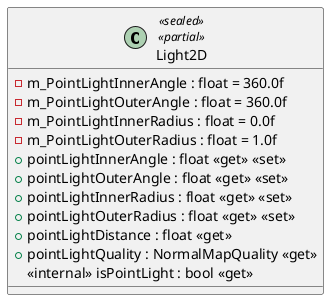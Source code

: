@startuml
class Light2D <<sealed>> <<partial>> {
    - m_PointLightInnerAngle : float = 360.0f
    - m_PointLightOuterAngle : float = 360.0f
    - m_PointLightInnerRadius : float = 0.0f
    - m_PointLightOuterRadius : float = 1.0f
    + pointLightInnerAngle : float <<get>> <<set>>
    + pointLightOuterAngle : float <<get>> <<set>>
    + pointLightInnerRadius : float <<get>> <<set>>
    + pointLightOuterRadius : float <<get>> <<set>>
    + pointLightDistance : float <<get>>
    + pointLightQuality : NormalMapQuality <<get>>
    <<internal>> isPointLight : bool <<get>>
}
@enduml
